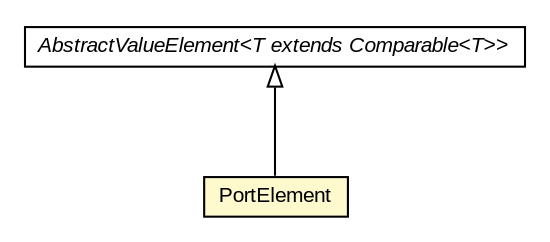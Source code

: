 #!/usr/local/bin/dot
#
# Class diagram 
# Generated by UMLGraph version 5.3 (http://www.umlgraph.org/)
#

digraph G {
	edge [fontname="arial",fontsize=10,labelfontname="arial",labelfontsize=10];
	node [fontname="arial",fontsize=10,shape=plaintext];
	nodesep=0.25;
	ranksep=0.5;
	// context.arch.discoverer.component.PortElement
	c152231 [label=<<table title="context.arch.discoverer.component.PortElement" border="0" cellborder="1" cellspacing="0" cellpadding="2" port="p" bgcolor="lemonChiffon" href="./PortElement.html">
		<tr><td><table border="0" cellspacing="0" cellpadding="1">
<tr><td align="center" balign="center"> PortElement </td></tr>
		</table></td></tr>
		</table>>, fontname="arial", fontcolor="black", fontsize=10.0];
	// context.arch.discoverer.component.AbstractValueElement<T extends java.lang.Comparable<T>>
	c152241 [label=<<table title="context.arch.discoverer.component.AbstractValueElement" border="0" cellborder="1" cellspacing="0" cellpadding="2" port="p" href="./AbstractValueElement.html">
		<tr><td><table border="0" cellspacing="0" cellpadding="1">
<tr><td align="center" balign="center"><font face="arial italic"> AbstractValueElement&lt;T extends Comparable&lt;T&gt;&gt; </font></td></tr>
		</table></td></tr>
		</table>>, fontname="arial", fontcolor="black", fontsize=10.0];
	//context.arch.discoverer.component.PortElement extends context.arch.discoverer.component.AbstractValueElement<java.lang.Integer>
	c152241:p -> c152231:p [dir=back,arrowtail=empty];
}

